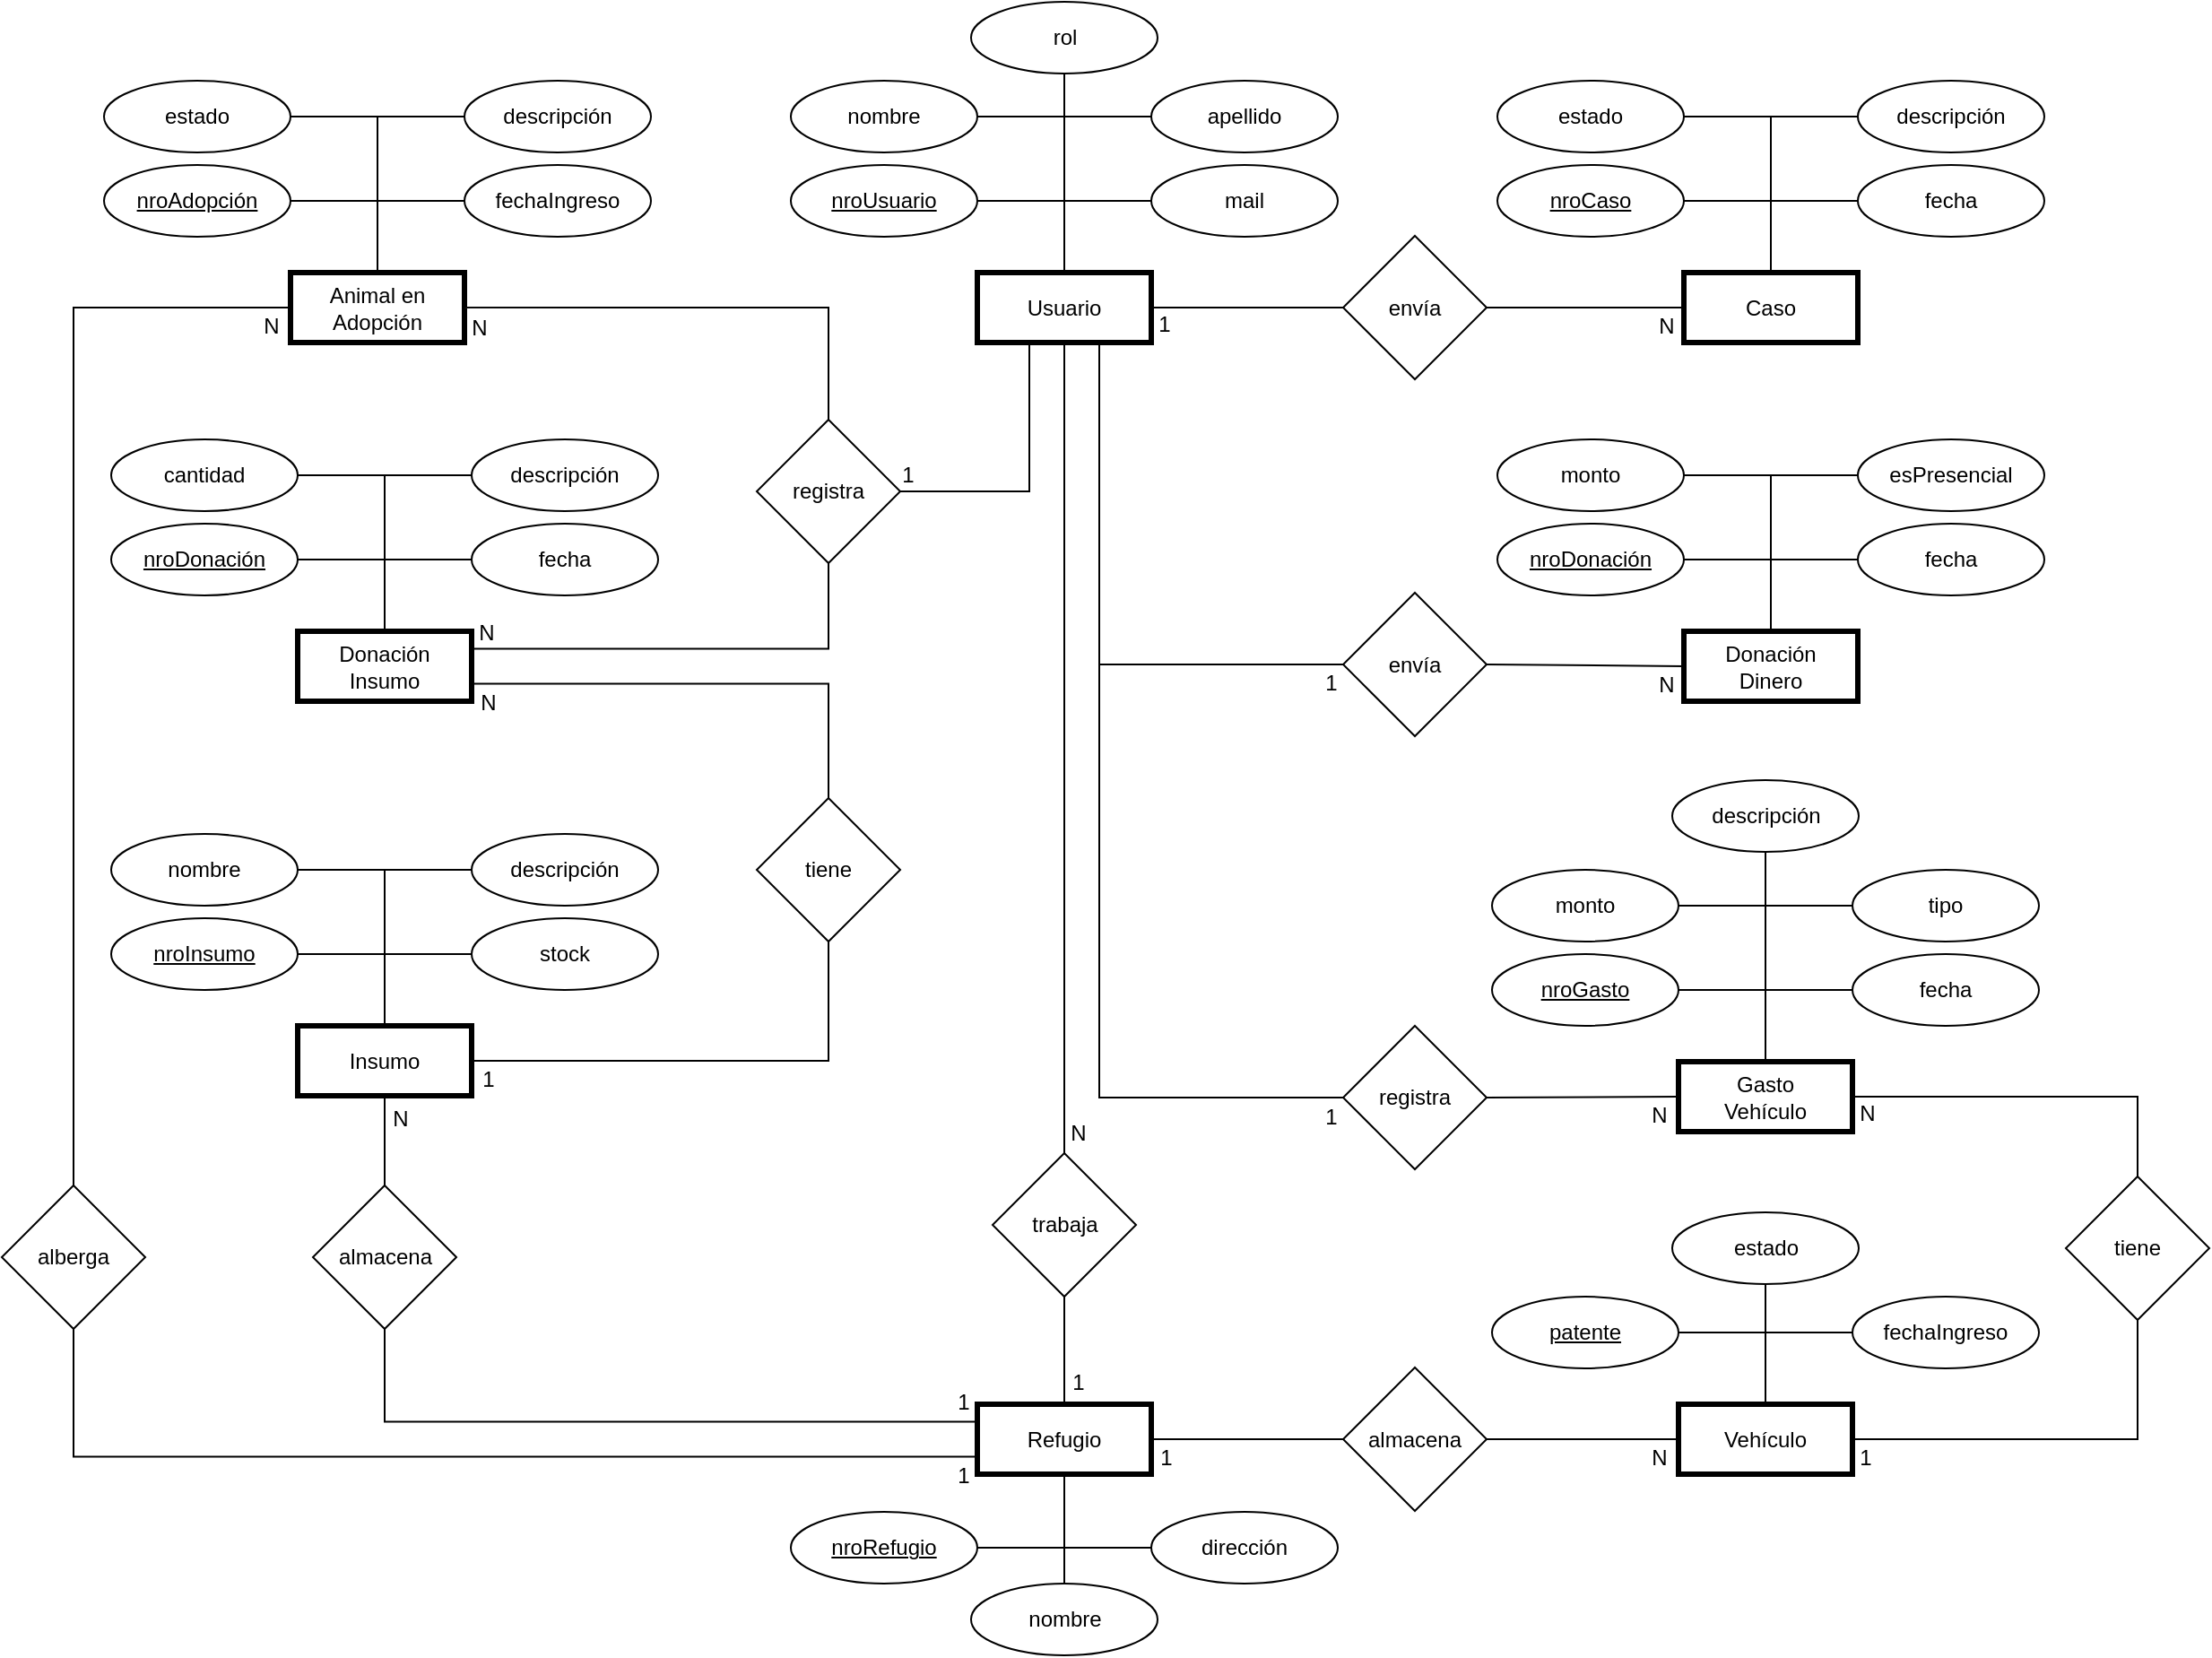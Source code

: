 <mxfile version="24.2.3" type="github">
  <diagram name="Page-1" id="GVhFGZ3rpqO2WIiVd2YP">
    <mxGraphModel dx="2977" dy="1562" grid="0" gridSize="10" guides="1" tooltips="1" connect="1" arrows="1" fold="1" page="0" pageScale="1" pageWidth="827" pageHeight="1169" math="0" shadow="0">
      <root>
        <mxCell id="0" />
        <mxCell id="1" parent="0" />
        <mxCell id="gxhyZ_KrEdZM4fqts1G2-6" style="edgeStyle=orthogonalEdgeStyle;rounded=0;orthogonalLoop=1;jettySize=auto;html=1;exitX=0.5;exitY=0;exitDx=0;exitDy=0;entryX=1;entryY=0.5;entryDx=0;entryDy=0;fontSize=12;startSize=8;endSize=8;endArrow=none;endFill=0;" parent="1" source="gxhyZ_KrEdZM4fqts1G2-1" target="gxhyZ_KrEdZM4fqts1G2-3" edge="1">
          <mxGeometry relative="1" as="geometry" />
        </mxCell>
        <mxCell id="gxhyZ_KrEdZM4fqts1G2-91" style="edgeStyle=none;curved=1;rounded=0;orthogonalLoop=1;jettySize=auto;html=1;exitX=1;exitY=0.5;exitDx=0;exitDy=0;fontSize=12;startSize=8;endSize=8;endArrow=none;endFill=0;" parent="1" source="gxhyZ_KrEdZM4fqts1G2-1" target="gxhyZ_KrEdZM4fqts1G2-90" edge="1">
          <mxGeometry relative="1" as="geometry" />
        </mxCell>
        <mxCell id="gxhyZ_KrEdZM4fqts1G2-111" value="1" style="edgeLabel;html=1;align=center;verticalAlign=middle;resizable=0;points=[];fontSize=12;" parent="gxhyZ_KrEdZM4fqts1G2-91" vertex="1" connectable="0">
          <mxGeometry x="-0.047" relative="1" as="geometry">
            <mxPoint x="-44" y="9" as="offset" />
          </mxGeometry>
        </mxCell>
        <mxCell id="gxhyZ_KrEdZM4fqts1G2-94" style="edgeStyle=none;curved=1;rounded=0;orthogonalLoop=1;jettySize=auto;html=1;exitX=0;exitY=0.5;exitDx=0;exitDy=0;entryX=1;entryY=0.5;entryDx=0;entryDy=0;fontSize=12;startSize=8;endSize=8;endArrow=none;endFill=0;strokeColor=#FFFFFF;" parent="1" source="gxhyZ_KrEdZM4fqts1G2-1" edge="1">
          <mxGeometry relative="1" as="geometry">
            <mxPoint x="-361" y="42" as="targetPoint" />
          </mxGeometry>
        </mxCell>
        <mxCell id="gxhyZ_KrEdZM4fqts1G2-109" value="1" style="edgeLabel;html=1;align=center;verticalAlign=middle;resizable=0;points=[];fontSize=12;" parent="gxhyZ_KrEdZM4fqts1G2-94" vertex="1" connectable="0">
          <mxGeometry x="0.044" y="-2" relative="1" as="geometry">
            <mxPoint x="20" y="95" as="offset" />
          </mxGeometry>
        </mxCell>
        <mxCell id="gxhyZ_KrEdZM4fqts1G2-117" value="1" style="edgeLabel;html=1;align=center;verticalAlign=middle;resizable=0;points=[];fontSize=12;" parent="gxhyZ_KrEdZM4fqts1G2-94" vertex="1" connectable="0">
          <mxGeometry x="0.044" y="-2" relative="1" as="geometry">
            <mxPoint x="256" y="211" as="offset" />
          </mxGeometry>
        </mxCell>
        <mxCell id="gxhyZ_KrEdZM4fqts1G2-122" value="N" style="edgeLabel;html=1;align=center;verticalAlign=middle;resizable=0;points=[];fontSize=12;" parent="gxhyZ_KrEdZM4fqts1G2-94" vertex="1" connectable="0">
          <mxGeometry x="0.044" y="-2" relative="1" as="geometry">
            <mxPoint x="-214" y="222" as="offset" />
          </mxGeometry>
        </mxCell>
        <mxCell id="gxhyZ_KrEdZM4fqts1G2-123" value="1" style="edgeLabel;html=1;align=center;verticalAlign=middle;resizable=0;points=[];fontSize=12;" parent="gxhyZ_KrEdZM4fqts1G2-94" vertex="1" connectable="0">
          <mxGeometry x="0.044" y="-2" relative="1" as="geometry">
            <mxPoint x="-214" y="432" as="offset" />
          </mxGeometry>
        </mxCell>
        <mxCell id="gxhyZ_KrEdZM4fqts1G2-133" value="1" style="edgeLabel;html=1;align=center;verticalAlign=middle;resizable=0;points=[];fontSize=12;" parent="gxhyZ_KrEdZM4fqts1G2-94" vertex="1" connectable="0">
          <mxGeometry x="0.044" y="-2" relative="1" as="geometry">
            <mxPoint x="554" y="643" as="offset" />
          </mxGeometry>
        </mxCell>
        <mxCell id="F6LjRjJi2KFlLczRS62S-1" value="1" style="edgeLabel;html=1;align=center;verticalAlign=middle;resizable=0;points=[];fontSize=12;" vertex="1" connectable="0" parent="gxhyZ_KrEdZM4fqts1G2-94">
          <mxGeometry x="0.044" y="-2" relative="1" as="geometry">
            <mxPoint x="115" y="601" as="offset" />
          </mxGeometry>
        </mxCell>
        <mxCell id="F6LjRjJi2KFlLczRS62S-17" value="1" style="edgeLabel;html=1;align=center;verticalAlign=middle;resizable=0;points=[];fontSize=12;" vertex="1" connectable="0" parent="gxhyZ_KrEdZM4fqts1G2-94">
          <mxGeometry x="0.044" y="-2" relative="1" as="geometry">
            <mxPoint x="256" y="453" as="offset" />
          </mxGeometry>
        </mxCell>
        <mxCell id="F6LjRjJi2KFlLczRS62S-29" value="1" style="edgeLabel;html=1;align=center;verticalAlign=middle;resizable=0;points=[];fontSize=12;" vertex="1" connectable="0" parent="gxhyZ_KrEdZM4fqts1G2-94">
          <mxGeometry x="0.044" y="-2" relative="1" as="geometry">
            <mxPoint x="51" y="612" as="offset" />
          </mxGeometry>
        </mxCell>
        <mxCell id="F6LjRjJi2KFlLczRS62S-39" value="1" style="edgeLabel;html=1;align=center;verticalAlign=middle;resizable=0;points=[];fontSize=12;" vertex="1" connectable="0" parent="gxhyZ_KrEdZM4fqts1G2-94">
          <mxGeometry x="0.044" y="-2" relative="1" as="geometry">
            <mxPoint x="51" y="653" as="offset" />
          </mxGeometry>
        </mxCell>
        <mxCell id="gxhyZ_KrEdZM4fqts1G2-99" style="edgeStyle=orthogonalEdgeStyle;rounded=0;orthogonalLoop=1;jettySize=auto;html=1;exitX=0.5;exitY=1;exitDx=0;exitDy=0;entryX=0;entryY=0.5;entryDx=0;entryDy=0;fontSize=12;startSize=8;endSize=8;endArrow=none;endFill=0;" parent="1" source="gxhyZ_KrEdZM4fqts1G2-1" target="gxhyZ_KrEdZM4fqts1G2-97" edge="1">
          <mxGeometry relative="1" as="geometry">
            <Array as="points">
              <mxPoint x="-180" y="61" />
              <mxPoint x="-180" y="240" />
            </Array>
          </mxGeometry>
        </mxCell>
        <mxCell id="gxhyZ_KrEdZM4fqts1G2-128" style="edgeStyle=orthogonalEdgeStyle;rounded=0;orthogonalLoop=1;jettySize=auto;html=1;exitX=0.5;exitY=1;exitDx=0;exitDy=0;entryX=0;entryY=0.5;entryDx=0;entryDy=0;fontSize=12;startSize=8;endSize=8;endArrow=none;endFill=0;" parent="1" source="gxhyZ_KrEdZM4fqts1G2-1" target="gxhyZ_KrEdZM4fqts1G2-126" edge="1">
          <mxGeometry relative="1" as="geometry">
            <Array as="points">
              <mxPoint x="-180" y="61" />
              <mxPoint x="-180" y="482" />
            </Array>
          </mxGeometry>
        </mxCell>
        <mxCell id="F6LjRjJi2KFlLczRS62S-16" style="edgeStyle=orthogonalEdgeStyle;rounded=0;orthogonalLoop=1;jettySize=auto;html=1;exitX=0.5;exitY=1;exitDx=0;exitDy=0;entryX=0.5;entryY=0;entryDx=0;entryDy=0;fontSize=12;startSize=8;endSize=8;endArrow=none;endFill=0;" edge="1" parent="1" source="gxhyZ_KrEdZM4fqts1G2-1" target="F6LjRjJi2KFlLczRS62S-15">
          <mxGeometry relative="1" as="geometry">
            <Array as="points">
              <mxPoint x="-199" y="498" />
              <mxPoint x="-199" y="498" />
            </Array>
          </mxGeometry>
        </mxCell>
        <mxCell id="gxhyZ_KrEdZM4fqts1G2-1" value="Usuario" style="rounded=0;whiteSpace=wrap;html=1;strokeWidth=3;" parent="1" vertex="1">
          <mxGeometry x="-248" y="22" width="97" height="39" as="geometry" />
        </mxCell>
        <mxCell id="gxhyZ_KrEdZM4fqts1G2-2" value="nombre" style="ellipse;whiteSpace=wrap;html=1;" parent="1" vertex="1">
          <mxGeometry x="-352" y="-85" width="104" height="40" as="geometry" />
        </mxCell>
        <mxCell id="gxhyZ_KrEdZM4fqts1G2-3" value="&lt;u&gt;nroUsuario&lt;/u&gt;" style="ellipse;whiteSpace=wrap;html=1;" parent="1" vertex="1">
          <mxGeometry x="-352" y="-38" width="104" height="40" as="geometry" />
        </mxCell>
        <mxCell id="gxhyZ_KrEdZM4fqts1G2-4" value="apellido" style="ellipse;whiteSpace=wrap;html=1;" parent="1" vertex="1">
          <mxGeometry x="-151" y="-85" width="104" height="40" as="geometry" />
        </mxCell>
        <mxCell id="gxhyZ_KrEdZM4fqts1G2-5" value="mail" style="ellipse;whiteSpace=wrap;html=1;" parent="1" vertex="1">
          <mxGeometry x="-151" y="-38" width="104" height="40" as="geometry" />
        </mxCell>
        <mxCell id="gxhyZ_KrEdZM4fqts1G2-8" style="edgeStyle=orthogonalEdgeStyle;rounded=0;orthogonalLoop=1;jettySize=auto;html=1;exitX=0.5;exitY=0;exitDx=0;exitDy=0;entryX=1;entryY=0.5;entryDx=0;entryDy=0;fontSize=12;startSize=8;endSize=8;endArrow=none;endFill=0;" parent="1" source="gxhyZ_KrEdZM4fqts1G2-1" target="gxhyZ_KrEdZM4fqts1G2-2" edge="1">
          <mxGeometry relative="1" as="geometry">
            <mxPoint x="-175" y="-117" as="sourcePoint" />
            <mxPoint x="-224" y="-157" as="targetPoint" />
          </mxGeometry>
        </mxCell>
        <mxCell id="gxhyZ_KrEdZM4fqts1G2-9" style="edgeStyle=orthogonalEdgeStyle;rounded=0;orthogonalLoop=1;jettySize=auto;html=1;exitX=0.5;exitY=0;exitDx=0;exitDy=0;entryX=0;entryY=0.5;entryDx=0;entryDy=0;fontSize=12;startSize=8;endSize=8;endArrow=none;endFill=0;" parent="1" source="gxhyZ_KrEdZM4fqts1G2-1" target="gxhyZ_KrEdZM4fqts1G2-4" edge="1">
          <mxGeometry relative="1" as="geometry">
            <mxPoint x="-145" y="-4" as="sourcePoint" />
            <mxPoint x="-194" y="-91" as="targetPoint" />
          </mxGeometry>
        </mxCell>
        <mxCell id="gxhyZ_KrEdZM4fqts1G2-11" style="edgeStyle=orthogonalEdgeStyle;rounded=0;orthogonalLoop=1;jettySize=auto;html=1;exitX=0;exitY=0.5;exitDx=0;exitDy=0;entryX=0.5;entryY=0;entryDx=0;entryDy=0;fontSize=12;startSize=8;endSize=8;endArrow=none;endFill=0;" parent="1" source="gxhyZ_KrEdZM4fqts1G2-5" target="gxhyZ_KrEdZM4fqts1G2-1" edge="1">
          <mxGeometry relative="1" as="geometry">
            <mxPoint x="-45" y="72" as="sourcePoint" />
            <mxPoint x="-94" y="32" as="targetPoint" />
          </mxGeometry>
        </mxCell>
        <mxCell id="gxhyZ_KrEdZM4fqts1G2-12" style="edgeStyle=orthogonalEdgeStyle;rounded=0;orthogonalLoop=1;jettySize=auto;html=1;exitX=0.5;exitY=0;exitDx=0;exitDy=0;entryX=1;entryY=0.5;entryDx=0;entryDy=0;fontSize=12;startSize=8;endSize=8;endArrow=none;endFill=0;" parent="1" source="gxhyZ_KrEdZM4fqts1G2-13" target="gxhyZ_KrEdZM4fqts1G2-15" edge="1">
          <mxGeometry relative="1" as="geometry" />
        </mxCell>
        <mxCell id="gxhyZ_KrEdZM4fqts1G2-13" value="Caso" style="rounded=0;whiteSpace=wrap;html=1;strokeWidth=3;" parent="1" vertex="1">
          <mxGeometry x="146" y="22" width="97" height="39" as="geometry" />
        </mxCell>
        <mxCell id="gxhyZ_KrEdZM4fqts1G2-14" value="estado" style="ellipse;whiteSpace=wrap;html=1;" parent="1" vertex="1">
          <mxGeometry x="42" y="-85" width="104" height="40" as="geometry" />
        </mxCell>
        <mxCell id="gxhyZ_KrEdZM4fqts1G2-15" value="&lt;u&gt;nroCaso&lt;/u&gt;" style="ellipse;whiteSpace=wrap;html=1;" parent="1" vertex="1">
          <mxGeometry x="42" y="-38" width="104" height="40" as="geometry" />
        </mxCell>
        <mxCell id="gxhyZ_KrEdZM4fqts1G2-17" value="fecha" style="ellipse;whiteSpace=wrap;html=1;" parent="1" vertex="1">
          <mxGeometry x="243" y="-38" width="104" height="40" as="geometry" />
        </mxCell>
        <mxCell id="gxhyZ_KrEdZM4fqts1G2-18" style="edgeStyle=orthogonalEdgeStyle;rounded=0;orthogonalLoop=1;jettySize=auto;html=1;exitX=0.5;exitY=0;exitDx=0;exitDy=0;entryX=1;entryY=0.5;entryDx=0;entryDy=0;fontSize=12;startSize=8;endSize=8;endArrow=none;endFill=0;" parent="1" source="gxhyZ_KrEdZM4fqts1G2-13" target="gxhyZ_KrEdZM4fqts1G2-14" edge="1">
          <mxGeometry relative="1" as="geometry">
            <mxPoint x="219" y="-117" as="sourcePoint" />
            <mxPoint x="170" y="-157" as="targetPoint" />
          </mxGeometry>
        </mxCell>
        <mxCell id="gxhyZ_KrEdZM4fqts1G2-20" style="edgeStyle=orthogonalEdgeStyle;rounded=0;orthogonalLoop=1;jettySize=auto;html=1;exitX=0;exitY=0.5;exitDx=0;exitDy=0;entryX=0.5;entryY=0;entryDx=0;entryDy=0;fontSize=12;startSize=8;endSize=8;endArrow=none;endFill=0;" parent="1" source="gxhyZ_KrEdZM4fqts1G2-17" target="gxhyZ_KrEdZM4fqts1G2-13" edge="1">
          <mxGeometry relative="1" as="geometry">
            <mxPoint x="349" y="72" as="sourcePoint" />
            <mxPoint x="300" y="32" as="targetPoint" />
          </mxGeometry>
        </mxCell>
        <mxCell id="gxhyZ_KrEdZM4fqts1G2-21" style="edgeStyle=orthogonalEdgeStyle;rounded=0;orthogonalLoop=1;jettySize=auto;html=1;exitX=0.5;exitY=0;exitDx=0;exitDy=0;entryX=1;entryY=0.5;entryDx=0;entryDy=0;fontSize=12;startSize=8;endSize=8;endArrow=none;endFill=0;" parent="1" source="gxhyZ_KrEdZM4fqts1G2-22" target="gxhyZ_KrEdZM4fqts1G2-24" edge="1">
          <mxGeometry relative="1" as="geometry" />
        </mxCell>
        <mxCell id="F6LjRjJi2KFlLczRS62S-21" style="edgeStyle=orthogonalEdgeStyle;rounded=0;orthogonalLoop=1;jettySize=auto;html=1;exitX=0.5;exitY=0;exitDx=0;exitDy=0;entryX=0;entryY=0.5;entryDx=0;entryDy=0;fontSize=12;startSize=8;endSize=8;endArrow=none;endFill=0;" edge="1" parent="1" source="gxhyZ_KrEdZM4fqts1G2-22" target="F6LjRjJi2KFlLczRS62S-20">
          <mxGeometry relative="1" as="geometry" />
        </mxCell>
        <mxCell id="F6LjRjJi2KFlLczRS62S-32" style="edgeStyle=orthogonalEdgeStyle;rounded=0;orthogonalLoop=1;jettySize=auto;html=1;exitX=1;exitY=0.5;exitDx=0;exitDy=0;entryX=0.5;entryY=0;entryDx=0;entryDy=0;fontSize=12;startSize=8;endSize=8;endArrow=none;endFill=0;" edge="1" parent="1" source="gxhyZ_KrEdZM4fqts1G2-22" target="gxhyZ_KrEdZM4fqts1G2-96">
          <mxGeometry relative="1" as="geometry" />
        </mxCell>
        <mxCell id="gxhyZ_KrEdZM4fqts1G2-22" value="&lt;div&gt;Animal en Adopción&lt;/div&gt;" style="rounded=0;whiteSpace=wrap;html=1;strokeWidth=3;" parent="1" vertex="1">
          <mxGeometry x="-631" y="22" width="97" height="39" as="geometry" />
        </mxCell>
        <mxCell id="gxhyZ_KrEdZM4fqts1G2-24" value="&lt;u&gt;nroAdopción&lt;/u&gt;" style="ellipse;whiteSpace=wrap;html=1;" parent="1" vertex="1">
          <mxGeometry x="-735" y="-38" width="104" height="40" as="geometry" />
        </mxCell>
        <mxCell id="gxhyZ_KrEdZM4fqts1G2-26" value="fechaIngreso" style="ellipse;whiteSpace=wrap;html=1;" parent="1" vertex="1">
          <mxGeometry x="-534" y="-38" width="104" height="40" as="geometry" />
        </mxCell>
        <mxCell id="gxhyZ_KrEdZM4fqts1G2-29" style="edgeStyle=orthogonalEdgeStyle;rounded=0;orthogonalLoop=1;jettySize=auto;html=1;exitX=0;exitY=0.5;exitDx=0;exitDy=0;entryX=0.5;entryY=0;entryDx=0;entryDy=0;fontSize=12;startSize=8;endSize=8;endArrow=none;endFill=0;" parent="1" source="gxhyZ_KrEdZM4fqts1G2-26" target="gxhyZ_KrEdZM4fqts1G2-22" edge="1">
          <mxGeometry relative="1" as="geometry">
            <mxPoint x="-428" y="72" as="sourcePoint" />
            <mxPoint x="-477" y="32" as="targetPoint" />
          </mxGeometry>
        </mxCell>
        <mxCell id="gxhyZ_KrEdZM4fqts1G2-30" style="edgeStyle=orthogonalEdgeStyle;rounded=0;orthogonalLoop=1;jettySize=auto;html=1;exitX=0.5;exitY=0;exitDx=0;exitDy=0;entryX=1;entryY=0.5;entryDx=0;entryDy=0;fontSize=12;startSize=8;endSize=8;endArrow=none;endFill=0;" parent="1" source="gxhyZ_KrEdZM4fqts1G2-31" target="gxhyZ_KrEdZM4fqts1G2-33" edge="1">
          <mxGeometry relative="1" as="geometry" />
        </mxCell>
        <mxCell id="gxhyZ_KrEdZM4fqts1G2-31" value="&lt;div&gt;Donación&lt;/div&gt;&lt;div&gt;Dinero&lt;br&gt;&lt;/div&gt;" style="rounded=0;whiteSpace=wrap;html=1;strokeWidth=3;" parent="1" vertex="1">
          <mxGeometry x="146" y="222" width="97" height="39" as="geometry" />
        </mxCell>
        <mxCell id="gxhyZ_KrEdZM4fqts1G2-32" value="monto" style="ellipse;whiteSpace=wrap;html=1;" parent="1" vertex="1">
          <mxGeometry x="42" y="115" width="104" height="40" as="geometry" />
        </mxCell>
        <mxCell id="gxhyZ_KrEdZM4fqts1G2-33" value="&lt;u&gt;nroDonación&lt;/u&gt;" style="ellipse;whiteSpace=wrap;html=1;" parent="1" vertex="1">
          <mxGeometry x="42" y="162" width="104" height="40" as="geometry" />
        </mxCell>
        <mxCell id="gxhyZ_KrEdZM4fqts1G2-34" value="esPresencial" style="ellipse;whiteSpace=wrap;html=1;" parent="1" vertex="1">
          <mxGeometry x="243" y="115" width="104" height="40" as="geometry" />
        </mxCell>
        <mxCell id="gxhyZ_KrEdZM4fqts1G2-35" value="fecha" style="ellipse;whiteSpace=wrap;html=1;" parent="1" vertex="1">
          <mxGeometry x="243" y="162" width="104" height="40" as="geometry" />
        </mxCell>
        <mxCell id="gxhyZ_KrEdZM4fqts1G2-36" style="edgeStyle=orthogonalEdgeStyle;rounded=0;orthogonalLoop=1;jettySize=auto;html=1;exitX=0.5;exitY=0;exitDx=0;exitDy=0;entryX=1;entryY=0.5;entryDx=0;entryDy=0;fontSize=12;startSize=8;endSize=8;endArrow=none;endFill=0;" parent="1" source="gxhyZ_KrEdZM4fqts1G2-31" target="gxhyZ_KrEdZM4fqts1G2-32" edge="1">
          <mxGeometry relative="1" as="geometry">
            <mxPoint x="219" y="83" as="sourcePoint" />
            <mxPoint x="170" y="43" as="targetPoint" />
          </mxGeometry>
        </mxCell>
        <mxCell id="gxhyZ_KrEdZM4fqts1G2-37" style="edgeStyle=orthogonalEdgeStyle;rounded=0;orthogonalLoop=1;jettySize=auto;html=1;exitX=0.5;exitY=0;exitDx=0;exitDy=0;entryX=0;entryY=0.5;entryDx=0;entryDy=0;fontSize=12;startSize=8;endSize=8;endArrow=none;endFill=0;" parent="1" source="gxhyZ_KrEdZM4fqts1G2-31" target="gxhyZ_KrEdZM4fqts1G2-34" edge="1">
          <mxGeometry relative="1" as="geometry">
            <mxPoint x="249" y="196" as="sourcePoint" />
            <mxPoint x="200" y="109" as="targetPoint" />
          </mxGeometry>
        </mxCell>
        <mxCell id="gxhyZ_KrEdZM4fqts1G2-38" style="edgeStyle=orthogonalEdgeStyle;rounded=0;orthogonalLoop=1;jettySize=auto;html=1;exitX=0;exitY=0.5;exitDx=0;exitDy=0;entryX=0.5;entryY=0;entryDx=0;entryDy=0;fontSize=12;startSize=8;endSize=8;endArrow=none;endFill=0;" parent="1" source="gxhyZ_KrEdZM4fqts1G2-35" target="gxhyZ_KrEdZM4fqts1G2-31" edge="1">
          <mxGeometry relative="1" as="geometry">
            <mxPoint x="349" y="272" as="sourcePoint" />
            <mxPoint x="300" y="232" as="targetPoint" />
          </mxGeometry>
        </mxCell>
        <mxCell id="gxhyZ_KrEdZM4fqts1G2-39" style="edgeStyle=orthogonalEdgeStyle;rounded=0;orthogonalLoop=1;jettySize=auto;html=1;exitX=0.5;exitY=0;exitDx=0;exitDy=0;entryX=1;entryY=0.5;entryDx=0;entryDy=0;fontSize=12;startSize=8;endSize=8;endArrow=none;endFill=0;" parent="1" source="gxhyZ_KrEdZM4fqts1G2-40" target="gxhyZ_KrEdZM4fqts1G2-42" edge="1">
          <mxGeometry relative="1" as="geometry" />
        </mxCell>
        <mxCell id="F6LjRjJi2KFlLczRS62S-27" style="edgeStyle=none;curved=1;rounded=0;orthogonalLoop=1;jettySize=auto;html=1;exitX=0.5;exitY=1;exitDx=0;exitDy=0;entryX=0.5;entryY=0;entryDx=0;entryDy=0;fontSize=12;startSize=8;endSize=8;endArrow=none;endFill=0;" edge="1" parent="1" source="gxhyZ_KrEdZM4fqts1G2-40" target="F6LjRjJi2KFlLczRS62S-26">
          <mxGeometry relative="1" as="geometry" />
        </mxCell>
        <mxCell id="gxhyZ_KrEdZM4fqts1G2-40" value="Insumo" style="rounded=0;whiteSpace=wrap;html=1;strokeWidth=3;" parent="1" vertex="1">
          <mxGeometry x="-627" y="442" width="97" height="39" as="geometry" />
        </mxCell>
        <mxCell id="gxhyZ_KrEdZM4fqts1G2-41" value="nombre" style="ellipse;whiteSpace=wrap;html=1;" parent="1" vertex="1">
          <mxGeometry x="-731" y="335" width="104" height="40" as="geometry" />
        </mxCell>
        <mxCell id="gxhyZ_KrEdZM4fqts1G2-42" value="&lt;u&gt;nroInsumo&lt;/u&gt;" style="ellipse;whiteSpace=wrap;html=1;" parent="1" vertex="1">
          <mxGeometry x="-731" y="382" width="104" height="40" as="geometry" />
        </mxCell>
        <mxCell id="gxhyZ_KrEdZM4fqts1G2-43" value="descripción" style="ellipse;whiteSpace=wrap;html=1;" parent="1" vertex="1">
          <mxGeometry x="-530" y="335" width="104" height="40" as="geometry" />
        </mxCell>
        <mxCell id="gxhyZ_KrEdZM4fqts1G2-44" value="stock" style="ellipse;whiteSpace=wrap;html=1;" parent="1" vertex="1">
          <mxGeometry x="-530" y="382" width="104" height="40" as="geometry" />
        </mxCell>
        <mxCell id="gxhyZ_KrEdZM4fqts1G2-45" style="edgeStyle=orthogonalEdgeStyle;rounded=0;orthogonalLoop=1;jettySize=auto;html=1;exitX=0.5;exitY=0;exitDx=0;exitDy=0;entryX=1;entryY=0.5;entryDx=0;entryDy=0;fontSize=12;startSize=8;endSize=8;endArrow=none;endFill=0;" parent="1" source="gxhyZ_KrEdZM4fqts1G2-40" target="gxhyZ_KrEdZM4fqts1G2-41" edge="1">
          <mxGeometry relative="1" as="geometry">
            <mxPoint x="-554" y="303" as="sourcePoint" />
            <mxPoint x="-603" y="263" as="targetPoint" />
          </mxGeometry>
        </mxCell>
        <mxCell id="gxhyZ_KrEdZM4fqts1G2-46" style="edgeStyle=orthogonalEdgeStyle;rounded=0;orthogonalLoop=1;jettySize=auto;html=1;exitX=0.5;exitY=0;exitDx=0;exitDy=0;entryX=0;entryY=0.5;entryDx=0;entryDy=0;fontSize=12;startSize=8;endSize=8;endArrow=none;endFill=0;" parent="1" source="gxhyZ_KrEdZM4fqts1G2-40" target="gxhyZ_KrEdZM4fqts1G2-43" edge="1">
          <mxGeometry relative="1" as="geometry">
            <mxPoint x="-524" y="416" as="sourcePoint" />
            <mxPoint x="-573" y="329" as="targetPoint" />
          </mxGeometry>
        </mxCell>
        <mxCell id="gxhyZ_KrEdZM4fqts1G2-47" style="edgeStyle=orthogonalEdgeStyle;rounded=0;orthogonalLoop=1;jettySize=auto;html=1;exitX=0;exitY=0.5;exitDx=0;exitDy=0;entryX=0.5;entryY=0;entryDx=0;entryDy=0;fontSize=12;startSize=8;endSize=8;endArrow=none;endFill=0;" parent="1" source="gxhyZ_KrEdZM4fqts1G2-44" target="gxhyZ_KrEdZM4fqts1G2-40" edge="1">
          <mxGeometry relative="1" as="geometry">
            <mxPoint x="-424" y="492" as="sourcePoint" />
            <mxPoint x="-473" y="452" as="targetPoint" />
          </mxGeometry>
        </mxCell>
        <mxCell id="gxhyZ_KrEdZM4fqts1G2-48" style="edgeStyle=orthogonalEdgeStyle;rounded=0;orthogonalLoop=1;jettySize=auto;html=1;exitX=0.5;exitY=0;exitDx=0;exitDy=0;entryX=1;entryY=0.5;entryDx=0;entryDy=0;fontSize=12;startSize=8;endSize=8;endArrow=none;endFill=0;" parent="1" source="gxhyZ_KrEdZM4fqts1G2-49" target="gxhyZ_KrEdZM4fqts1G2-51" edge="1">
          <mxGeometry relative="1" as="geometry" />
        </mxCell>
        <mxCell id="gxhyZ_KrEdZM4fqts1G2-49" value="&lt;div&gt;Donación&lt;/div&gt;&lt;div&gt;Insumo&lt;br&gt;&lt;/div&gt;" style="rounded=0;whiteSpace=wrap;html=1;strokeWidth=3;" parent="1" vertex="1">
          <mxGeometry x="-627" y="222" width="97" height="39" as="geometry" />
        </mxCell>
        <mxCell id="gxhyZ_KrEdZM4fqts1G2-50" value="cantidad" style="ellipse;whiteSpace=wrap;html=1;" parent="1" vertex="1">
          <mxGeometry x="-731" y="115" width="104" height="40" as="geometry" />
        </mxCell>
        <mxCell id="gxhyZ_KrEdZM4fqts1G2-51" value="&lt;u&gt;nroDonación&lt;/u&gt;" style="ellipse;whiteSpace=wrap;html=1;" parent="1" vertex="1">
          <mxGeometry x="-731" y="162" width="104" height="40" as="geometry" />
        </mxCell>
        <mxCell id="gxhyZ_KrEdZM4fqts1G2-52" value="descripción" style="ellipse;whiteSpace=wrap;html=1;" parent="1" vertex="1">
          <mxGeometry x="-530" y="115" width="104" height="40" as="geometry" />
        </mxCell>
        <mxCell id="gxhyZ_KrEdZM4fqts1G2-53" value="fecha" style="ellipse;whiteSpace=wrap;html=1;" parent="1" vertex="1">
          <mxGeometry x="-530" y="162" width="104" height="40" as="geometry" />
        </mxCell>
        <mxCell id="gxhyZ_KrEdZM4fqts1G2-54" style="edgeStyle=orthogonalEdgeStyle;rounded=0;orthogonalLoop=1;jettySize=auto;html=1;exitX=0.5;exitY=0;exitDx=0;exitDy=0;entryX=1;entryY=0.5;entryDx=0;entryDy=0;fontSize=12;startSize=8;endSize=8;endArrow=none;endFill=0;" parent="1" source="gxhyZ_KrEdZM4fqts1G2-49" target="gxhyZ_KrEdZM4fqts1G2-50" edge="1">
          <mxGeometry relative="1" as="geometry">
            <mxPoint x="-554" y="83" as="sourcePoint" />
            <mxPoint x="-603" y="43" as="targetPoint" />
          </mxGeometry>
        </mxCell>
        <mxCell id="gxhyZ_KrEdZM4fqts1G2-55" style="edgeStyle=orthogonalEdgeStyle;rounded=0;orthogonalLoop=1;jettySize=auto;html=1;exitX=0.5;exitY=0;exitDx=0;exitDy=0;entryX=0;entryY=0.5;entryDx=0;entryDy=0;fontSize=12;startSize=8;endSize=8;endArrow=none;endFill=0;" parent="1" source="gxhyZ_KrEdZM4fqts1G2-49" target="gxhyZ_KrEdZM4fqts1G2-52" edge="1">
          <mxGeometry relative="1" as="geometry">
            <mxPoint x="-524" y="196" as="sourcePoint" />
            <mxPoint x="-573" y="109" as="targetPoint" />
          </mxGeometry>
        </mxCell>
        <mxCell id="gxhyZ_KrEdZM4fqts1G2-56" style="edgeStyle=orthogonalEdgeStyle;rounded=0;orthogonalLoop=1;jettySize=auto;html=1;exitX=0;exitY=0.5;exitDx=0;exitDy=0;entryX=0.5;entryY=0;entryDx=0;entryDy=0;fontSize=12;startSize=8;endSize=8;endArrow=none;endFill=0;" parent="1" source="gxhyZ_KrEdZM4fqts1G2-53" target="gxhyZ_KrEdZM4fqts1G2-49" edge="1">
          <mxGeometry relative="1" as="geometry">
            <mxPoint x="-424" y="272" as="sourcePoint" />
            <mxPoint x="-473" y="232" as="targetPoint" />
          </mxGeometry>
        </mxCell>
        <mxCell id="gxhyZ_KrEdZM4fqts1G2-57" style="edgeStyle=orthogonalEdgeStyle;rounded=0;orthogonalLoop=1;jettySize=auto;html=1;exitX=0.5;exitY=0;exitDx=0;exitDy=0;entryX=1;entryY=0.5;entryDx=0;entryDy=0;fontSize=12;startSize=8;endSize=8;endArrow=none;endFill=0;" parent="1" source="gxhyZ_KrEdZM4fqts1G2-58" target="gxhyZ_KrEdZM4fqts1G2-60" edge="1">
          <mxGeometry relative="1" as="geometry" />
        </mxCell>
        <mxCell id="gxhyZ_KrEdZM4fqts1G2-58" value="Vehículo" style="rounded=0;whiteSpace=wrap;html=1;strokeWidth=3;" parent="1" vertex="1">
          <mxGeometry x="143" y="653" width="97" height="39" as="geometry" />
        </mxCell>
        <mxCell id="gxhyZ_KrEdZM4fqts1G2-59" value="estado" style="ellipse;whiteSpace=wrap;html=1;" parent="1" vertex="1">
          <mxGeometry x="139.5" y="546" width="104" height="40" as="geometry" />
        </mxCell>
        <mxCell id="gxhyZ_KrEdZM4fqts1G2-60" value="&lt;u&gt;patente&lt;/u&gt;" style="ellipse;whiteSpace=wrap;html=1;" parent="1" vertex="1">
          <mxGeometry x="39" y="593" width="104" height="40" as="geometry" />
        </mxCell>
        <mxCell id="gxhyZ_KrEdZM4fqts1G2-61" value="fechaIngreso" style="ellipse;whiteSpace=wrap;html=1;" parent="1" vertex="1">
          <mxGeometry x="240" y="593" width="104" height="40" as="geometry" />
        </mxCell>
        <mxCell id="gxhyZ_KrEdZM4fqts1G2-62" style="edgeStyle=orthogonalEdgeStyle;rounded=0;orthogonalLoop=1;jettySize=auto;html=1;exitX=0.5;exitY=0;exitDx=0;exitDy=0;entryX=0.5;entryY=1;entryDx=0;entryDy=0;fontSize=12;startSize=8;endSize=8;endArrow=none;endFill=0;" parent="1" source="gxhyZ_KrEdZM4fqts1G2-58" target="gxhyZ_KrEdZM4fqts1G2-59" edge="1">
          <mxGeometry relative="1" as="geometry">
            <mxPoint x="216" y="514" as="sourcePoint" />
            <mxPoint x="167" y="474" as="targetPoint" />
          </mxGeometry>
        </mxCell>
        <mxCell id="gxhyZ_KrEdZM4fqts1G2-63" style="edgeStyle=orthogonalEdgeStyle;rounded=0;orthogonalLoop=1;jettySize=auto;html=1;exitX=0;exitY=0.5;exitDx=0;exitDy=0;entryX=0.5;entryY=0;entryDx=0;entryDy=0;fontSize=12;startSize=8;endSize=8;endArrow=none;endFill=0;" parent="1" source="gxhyZ_KrEdZM4fqts1G2-61" target="gxhyZ_KrEdZM4fqts1G2-58" edge="1">
          <mxGeometry relative="1" as="geometry">
            <mxPoint x="346" y="703" as="sourcePoint" />
            <mxPoint x="297" y="663" as="targetPoint" />
          </mxGeometry>
        </mxCell>
        <mxCell id="gxhyZ_KrEdZM4fqts1G2-80" style="edgeStyle=orthogonalEdgeStyle;rounded=0;orthogonalLoop=1;jettySize=auto;html=1;exitX=0.5;exitY=0;exitDx=0;exitDy=0;entryX=1;entryY=0.5;entryDx=0;entryDy=0;fontSize=12;startSize=8;endSize=8;endArrow=none;endFill=0;" parent="1" source="gxhyZ_KrEdZM4fqts1G2-81" target="gxhyZ_KrEdZM4fqts1G2-83" edge="1">
          <mxGeometry relative="1" as="geometry" />
        </mxCell>
        <mxCell id="gxhyZ_KrEdZM4fqts1G2-81" value="Gasto&lt;br&gt;Vehículo" style="rounded=0;whiteSpace=wrap;html=1;strokeWidth=3;" parent="1" vertex="1">
          <mxGeometry x="143" y="462" width="97" height="39" as="geometry" />
        </mxCell>
        <mxCell id="gxhyZ_KrEdZM4fqts1G2-82" value="monto" style="ellipse;whiteSpace=wrap;html=1;" parent="1" vertex="1">
          <mxGeometry x="39" y="355" width="104" height="40" as="geometry" />
        </mxCell>
        <mxCell id="gxhyZ_KrEdZM4fqts1G2-83" value="&lt;u&gt;nroGasto&lt;/u&gt;" style="ellipse;whiteSpace=wrap;html=1;" parent="1" vertex="1">
          <mxGeometry x="39" y="402" width="104" height="40" as="geometry" />
        </mxCell>
        <mxCell id="gxhyZ_KrEdZM4fqts1G2-84" value="tipo" style="ellipse;whiteSpace=wrap;html=1;" parent="1" vertex="1">
          <mxGeometry x="240" y="355" width="104" height="40" as="geometry" />
        </mxCell>
        <mxCell id="gxhyZ_KrEdZM4fqts1G2-85" value="fecha" style="ellipse;whiteSpace=wrap;html=1;" parent="1" vertex="1">
          <mxGeometry x="240" y="402" width="104" height="40" as="geometry" />
        </mxCell>
        <mxCell id="gxhyZ_KrEdZM4fqts1G2-86" style="edgeStyle=orthogonalEdgeStyle;rounded=0;orthogonalLoop=1;jettySize=auto;html=1;exitX=0.5;exitY=0;exitDx=0;exitDy=0;entryX=1;entryY=0.5;entryDx=0;entryDy=0;fontSize=12;startSize=8;endSize=8;endArrow=none;endFill=0;" parent="1" source="gxhyZ_KrEdZM4fqts1G2-81" target="gxhyZ_KrEdZM4fqts1G2-82" edge="1">
          <mxGeometry relative="1" as="geometry">
            <mxPoint x="216" y="323" as="sourcePoint" />
            <mxPoint x="167" y="283" as="targetPoint" />
          </mxGeometry>
        </mxCell>
        <mxCell id="gxhyZ_KrEdZM4fqts1G2-87" style="edgeStyle=orthogonalEdgeStyle;rounded=0;orthogonalLoop=1;jettySize=auto;html=1;exitX=0.5;exitY=0;exitDx=0;exitDy=0;entryX=0;entryY=0.5;entryDx=0;entryDy=0;fontSize=12;startSize=8;endSize=8;endArrow=none;endFill=0;" parent="1" source="gxhyZ_KrEdZM4fqts1G2-81" target="gxhyZ_KrEdZM4fqts1G2-84" edge="1">
          <mxGeometry relative="1" as="geometry">
            <mxPoint x="246" y="436" as="sourcePoint" />
            <mxPoint x="197" y="349" as="targetPoint" />
          </mxGeometry>
        </mxCell>
        <mxCell id="gxhyZ_KrEdZM4fqts1G2-88" style="edgeStyle=orthogonalEdgeStyle;rounded=0;orthogonalLoop=1;jettySize=auto;html=1;exitX=0;exitY=0.5;exitDx=0;exitDy=0;entryX=0.5;entryY=0;entryDx=0;entryDy=0;fontSize=12;startSize=8;endSize=8;endArrow=none;endFill=0;" parent="1" source="gxhyZ_KrEdZM4fqts1G2-85" target="gxhyZ_KrEdZM4fqts1G2-81" edge="1">
          <mxGeometry relative="1" as="geometry">
            <mxPoint x="346" y="512" as="sourcePoint" />
            <mxPoint x="297" y="472" as="targetPoint" />
          </mxGeometry>
        </mxCell>
        <mxCell id="gxhyZ_KrEdZM4fqts1G2-92" style="edgeStyle=none;curved=1;rounded=0;orthogonalLoop=1;jettySize=auto;html=1;exitX=1;exitY=0.5;exitDx=0;exitDy=0;entryX=0;entryY=0.5;entryDx=0;entryDy=0;fontSize=12;startSize=8;endSize=8;endArrow=none;endFill=0;" parent="1" source="gxhyZ_KrEdZM4fqts1G2-90" target="gxhyZ_KrEdZM4fqts1G2-13" edge="1">
          <mxGeometry relative="1" as="geometry">
            <mxPoint x="26" y="41.5" as="sourcePoint" />
          </mxGeometry>
        </mxCell>
        <mxCell id="gxhyZ_KrEdZM4fqts1G2-112" value="N" style="edgeLabel;html=1;align=center;verticalAlign=middle;resizable=0;points=[];fontSize=12;" parent="gxhyZ_KrEdZM4fqts1G2-92" vertex="1" connectable="0">
          <mxGeometry x="-0.036" y="1" relative="1" as="geometry">
            <mxPoint x="47" y="11" as="offset" />
          </mxGeometry>
        </mxCell>
        <mxCell id="gxhyZ_KrEdZM4fqts1G2-90" value="envía" style="rhombus;whiteSpace=wrap;html=1;" parent="1" vertex="1">
          <mxGeometry x="-44" y="1.5" width="80" height="80" as="geometry" />
        </mxCell>
        <mxCell id="gxhyZ_KrEdZM4fqts1G2-95" style="edgeStyle=none;curved=1;rounded=0;orthogonalLoop=1;jettySize=auto;html=1;exitX=0;exitY=0.5;exitDx=0;exitDy=0;entryX=1;entryY=0.5;entryDx=0;entryDy=0;fontSize=12;startSize=8;endSize=8;endArrow=none;endFill=0;strokeColor=#FFFFFF;strokeWidth=0;" parent="1" target="gxhyZ_KrEdZM4fqts1G2-22" edge="1">
          <mxGeometry relative="1" as="geometry">
            <mxPoint x="-441" y="42" as="sourcePoint" />
          </mxGeometry>
        </mxCell>
        <mxCell id="gxhyZ_KrEdZM4fqts1G2-110" value="N" style="edgeLabel;html=1;align=center;verticalAlign=middle;resizable=0;points=[];fontSize=12;" parent="gxhyZ_KrEdZM4fqts1G2-95" vertex="1" connectable="0">
          <mxGeometry x="-0.032" y="-2" relative="1" as="geometry">
            <mxPoint x="-40" y="13" as="offset" />
          </mxGeometry>
        </mxCell>
        <mxCell id="gxhyZ_KrEdZM4fqts1G2-113" value="N" style="edgeLabel;html=1;align=center;verticalAlign=middle;resizable=0;points=[];fontSize=12;" parent="gxhyZ_KrEdZM4fqts1G2-95" vertex="1" connectable="0">
          <mxGeometry x="-0.032" y="-2" relative="1" as="geometry">
            <mxPoint x="-36" y="183" as="offset" />
          </mxGeometry>
        </mxCell>
        <mxCell id="gxhyZ_KrEdZM4fqts1G2-118" value="N" style="edgeLabel;html=1;align=center;verticalAlign=middle;resizable=0;points=[];fontSize=12;" parent="gxhyZ_KrEdZM4fqts1G2-95" vertex="1" connectable="0">
          <mxGeometry x="-0.032" y="-2" relative="1" as="geometry">
            <mxPoint x="622" y="212" as="offset" />
          </mxGeometry>
        </mxCell>
        <mxCell id="gxhyZ_KrEdZM4fqts1G2-132" value="N" style="edgeLabel;html=1;align=center;verticalAlign=middle;resizable=0;points=[];fontSize=12;" parent="gxhyZ_KrEdZM4fqts1G2-95" vertex="1" connectable="0">
          <mxGeometry x="-0.032" y="-2" relative="1" as="geometry">
            <mxPoint x="734" y="451" as="offset" />
          </mxGeometry>
        </mxCell>
        <mxCell id="gxhyZ_KrEdZM4fqts1G2-137" value="N" style="edgeLabel;html=1;align=center;verticalAlign=middle;resizable=0;points=[];fontSize=12;" parent="gxhyZ_KrEdZM4fqts1G2-95" vertex="1" connectable="0">
          <mxGeometry x="-0.032" y="-2" relative="1" as="geometry">
            <mxPoint x="618" y="452" as="offset" />
          </mxGeometry>
        </mxCell>
        <mxCell id="gxhyZ_KrEdZM4fqts1G2-138" value="N" style="edgeLabel;html=1;align=center;verticalAlign=middle;resizable=0;points=[];fontSize=12;" parent="gxhyZ_KrEdZM4fqts1G2-95" vertex="1" connectable="0">
          <mxGeometry x="-0.032" y="-2" relative="1" as="geometry">
            <mxPoint x="618" y="643" as="offset" />
          </mxGeometry>
        </mxCell>
        <mxCell id="F6LjRjJi2KFlLczRS62S-11" value="1" style="edgeLabel;html=1;align=center;verticalAlign=middle;resizable=0;points=[];fontSize=12;" vertex="1" connectable="0" parent="gxhyZ_KrEdZM4fqts1G2-95">
          <mxGeometry x="-0.032" y="-2" relative="1" as="geometry">
            <mxPoint x="343" y="643" as="offset" />
          </mxGeometry>
        </mxCell>
        <mxCell id="F6LjRjJi2KFlLczRS62S-19" value="N" style="edgeLabel;html=1;align=center;verticalAlign=middle;resizable=0;points=[];fontSize=12;" vertex="1" connectable="0" parent="gxhyZ_KrEdZM4fqts1G2-95">
          <mxGeometry x="-0.032" y="-2" relative="1" as="geometry">
            <mxPoint x="294" y="462" as="offset" />
          </mxGeometry>
        </mxCell>
        <mxCell id="F6LjRjJi2KFlLczRS62S-30" value="N" style="edgeLabel;html=1;align=center;verticalAlign=middle;resizable=0;points=[];fontSize=12;" vertex="1" connectable="0" parent="gxhyZ_KrEdZM4fqts1G2-95">
          <mxGeometry x="-0.032" y="-2" relative="1" as="geometry">
            <mxPoint x="-84" y="454" as="offset" />
          </mxGeometry>
        </mxCell>
        <mxCell id="F6LjRjJi2KFlLczRS62S-40" value="N" style="edgeLabel;html=1;align=center;verticalAlign=middle;resizable=0;points=[];fontSize=12;" vertex="1" connectable="0" parent="gxhyZ_KrEdZM4fqts1G2-95">
          <mxGeometry x="-0.032" y="-2" relative="1" as="geometry">
            <mxPoint x="-156" y="12" as="offset" />
          </mxGeometry>
        </mxCell>
        <mxCell id="gxhyZ_KrEdZM4fqts1G2-96" value="registra" style="rhombus;whiteSpace=wrap;html=1;" parent="1" vertex="1">
          <mxGeometry x="-371" y="104" width="80" height="80" as="geometry" />
        </mxCell>
        <mxCell id="gxhyZ_KrEdZM4fqts1G2-101" style="edgeStyle=none;curved=1;rounded=0;orthogonalLoop=1;jettySize=auto;html=1;exitX=1;exitY=0.5;exitDx=0;exitDy=0;fontSize=12;startSize=8;endSize=8;endArrow=none;endFill=0;entryX=0;entryY=0.5;entryDx=0;entryDy=0;" parent="1" source="gxhyZ_KrEdZM4fqts1G2-97" target="gxhyZ_KrEdZM4fqts1G2-31" edge="1">
          <mxGeometry relative="1" as="geometry">
            <mxPoint x="26" y="240.5" as="sourcePoint" />
            <mxPoint x="120" y="241" as="targetPoint" />
          </mxGeometry>
        </mxCell>
        <mxCell id="gxhyZ_KrEdZM4fqts1G2-97" value="envía" style="rhombus;whiteSpace=wrap;html=1;" parent="1" vertex="1">
          <mxGeometry x="-44" y="200.5" width="80" height="80" as="geometry" />
        </mxCell>
        <mxCell id="gxhyZ_KrEdZM4fqts1G2-98" style="edgeStyle=orthogonalEdgeStyle;rounded=0;orthogonalLoop=1;jettySize=auto;html=1;exitX=0.5;exitY=1;exitDx=0;exitDy=0;fontSize=12;startSize=8;endSize=8;endArrow=none;endFill=0;entryX=1;entryY=0.25;entryDx=0;entryDy=0;" parent="1" target="gxhyZ_KrEdZM4fqts1G2-49" edge="1" source="gxhyZ_KrEdZM4fqts1G2-96">
          <mxGeometry relative="1" as="geometry">
            <mxPoint x="-441" y="241" as="sourcePoint" />
            <mxPoint x="-523" y="241.5" as="targetPoint" />
            <Array as="points">
              <mxPoint x="-331" y="232" />
            </Array>
          </mxGeometry>
        </mxCell>
        <mxCell id="gxhyZ_KrEdZM4fqts1G2-100" style="edgeStyle=orthogonalEdgeStyle;rounded=0;orthogonalLoop=1;jettySize=auto;html=1;exitX=0.5;exitY=1;exitDx=0;exitDy=0;entryX=1;entryY=0.5;entryDx=0;entryDy=0;fontSize=12;startSize=8;endSize=8;endArrow=none;endFill=0;" parent="1" source="gxhyZ_KrEdZM4fqts1G2-1" target="gxhyZ_KrEdZM4fqts1G2-96" edge="1">
          <mxGeometry relative="1" as="geometry">
            <mxPoint x="-189" y="71" as="sourcePoint" />
            <mxPoint x="-24" y="331" as="targetPoint" />
            <Array as="points">
              <mxPoint x="-219" y="61" />
              <mxPoint x="-219" y="144" />
            </Array>
          </mxGeometry>
        </mxCell>
        <mxCell id="gxhyZ_KrEdZM4fqts1G2-103" style="edgeStyle=none;curved=1;rounded=0;orthogonalLoop=1;jettySize=auto;html=1;exitX=0.5;exitY=1;exitDx=0;exitDy=0;entryX=0.5;entryY=0;entryDx=0;entryDy=0;fontSize=12;startSize=8;endSize=8;endArrow=none;endFill=0;" parent="1" source="gxhyZ_KrEdZM4fqts1G2-102" target="gxhyZ_KrEdZM4fqts1G2-1" edge="1">
          <mxGeometry relative="1" as="geometry" />
        </mxCell>
        <mxCell id="gxhyZ_KrEdZM4fqts1G2-102" value="rol" style="ellipse;whiteSpace=wrap;html=1;" parent="1" vertex="1">
          <mxGeometry x="-251.5" y="-129" width="104" height="40" as="geometry" />
        </mxCell>
        <mxCell id="gxhyZ_KrEdZM4fqts1G2-104" value="descripción" style="ellipse;whiteSpace=wrap;html=1;" parent="1" vertex="1">
          <mxGeometry x="243" y="-85" width="104" height="40" as="geometry" />
        </mxCell>
        <mxCell id="gxhyZ_KrEdZM4fqts1G2-105" style="edgeStyle=orthogonalEdgeStyle;rounded=0;orthogonalLoop=1;jettySize=auto;html=1;exitX=0.5;exitY=0;exitDx=0;exitDy=0;entryX=0;entryY=0.5;entryDx=0;entryDy=0;fontSize=12;startSize=8;endSize=8;endArrow=none;endFill=0;" parent="1" source="gxhyZ_KrEdZM4fqts1G2-13" target="gxhyZ_KrEdZM4fqts1G2-104" edge="1">
          <mxGeometry relative="1" as="geometry">
            <mxPoint x="205" y="32" as="sourcePoint" />
            <mxPoint x="156" y="-55" as="targetPoint" />
          </mxGeometry>
        </mxCell>
        <mxCell id="gxhyZ_KrEdZM4fqts1G2-106" value="estado" style="ellipse;whiteSpace=wrap;html=1;" parent="1" vertex="1">
          <mxGeometry x="-735" y="-85" width="104" height="40" as="geometry" />
        </mxCell>
        <mxCell id="gxhyZ_KrEdZM4fqts1G2-107" style="edgeStyle=orthogonalEdgeStyle;rounded=0;orthogonalLoop=1;jettySize=auto;html=1;exitX=0.5;exitY=0;exitDx=0;exitDy=0;entryX=1;entryY=0.5;entryDx=0;entryDy=0;fontSize=12;startSize=8;endSize=8;endArrow=none;endFill=0;" parent="1" source="gxhyZ_KrEdZM4fqts1G2-22" target="gxhyZ_KrEdZM4fqts1G2-106" edge="1">
          <mxGeometry relative="1" as="geometry">
            <mxPoint x="-572" y="32" as="sourcePoint" />
            <mxPoint x="-620" y="-55" as="targetPoint" />
          </mxGeometry>
        </mxCell>
        <mxCell id="gxhyZ_KrEdZM4fqts1G2-120" style="edgeStyle=orthogonalEdgeStyle;rounded=0;orthogonalLoop=1;jettySize=auto;html=1;exitX=0.5;exitY=0;exitDx=0;exitDy=0;entryX=1;entryY=0.75;entryDx=0;entryDy=0;fontSize=12;startSize=8;endSize=8;endArrow=none;endFill=0;" parent="1" source="gxhyZ_KrEdZM4fqts1G2-119" target="gxhyZ_KrEdZM4fqts1G2-49" edge="1">
          <mxGeometry relative="1" as="geometry" />
        </mxCell>
        <mxCell id="gxhyZ_KrEdZM4fqts1G2-121" style="edgeStyle=orthogonalEdgeStyle;rounded=0;orthogonalLoop=1;jettySize=auto;html=1;exitX=0.5;exitY=1;exitDx=0;exitDy=0;entryX=1;entryY=0.5;entryDx=0;entryDy=0;fontSize=12;startSize=8;endSize=8;endArrow=none;endFill=0;" parent="1" source="gxhyZ_KrEdZM4fqts1G2-119" target="gxhyZ_KrEdZM4fqts1G2-40" edge="1">
          <mxGeometry relative="1" as="geometry" />
        </mxCell>
        <mxCell id="gxhyZ_KrEdZM4fqts1G2-119" value="tiene" style="rhombus;whiteSpace=wrap;html=1;" parent="1" vertex="1">
          <mxGeometry x="-371" y="315" width="80" height="80" as="geometry" />
        </mxCell>
        <mxCell id="gxhyZ_KrEdZM4fqts1G2-125" style="edgeStyle=none;curved=1;rounded=0;orthogonalLoop=1;jettySize=auto;html=1;exitX=0.5;exitY=1;exitDx=0;exitDy=0;entryX=0.5;entryY=0;entryDx=0;entryDy=0;fontSize=12;startSize=8;endSize=8;endArrow=none;endFill=0;" parent="1" source="gxhyZ_KrEdZM4fqts1G2-124" target="gxhyZ_KrEdZM4fqts1G2-81" edge="1">
          <mxGeometry relative="1" as="geometry" />
        </mxCell>
        <mxCell id="gxhyZ_KrEdZM4fqts1G2-124" value="descripción" style="ellipse;whiteSpace=wrap;html=1;" parent="1" vertex="1">
          <mxGeometry x="139.5" y="305" width="104" height="40" as="geometry" />
        </mxCell>
        <mxCell id="gxhyZ_KrEdZM4fqts1G2-127" style="edgeStyle=none;curved=1;rounded=0;orthogonalLoop=1;jettySize=auto;html=1;exitX=1;exitY=0.5;exitDx=0;exitDy=0;entryX=0;entryY=0.5;entryDx=0;entryDy=0;fontSize=12;startSize=8;endSize=8;endArrow=none;endFill=0;" parent="1" source="gxhyZ_KrEdZM4fqts1G2-126" target="gxhyZ_KrEdZM4fqts1G2-81" edge="1">
          <mxGeometry relative="1" as="geometry" />
        </mxCell>
        <mxCell id="gxhyZ_KrEdZM4fqts1G2-126" value="registra" style="rhombus;whiteSpace=wrap;html=1;" parent="1" vertex="1">
          <mxGeometry x="-44" y="442" width="80" height="80" as="geometry" />
        </mxCell>
        <mxCell id="gxhyZ_KrEdZM4fqts1G2-129" value="tiene" style="rhombus;whiteSpace=wrap;html=1;" parent="1" vertex="1">
          <mxGeometry x="359" y="526" width="80" height="80" as="geometry" />
        </mxCell>
        <mxCell id="gxhyZ_KrEdZM4fqts1G2-130" style="edgeStyle=orthogonalEdgeStyle;rounded=0;orthogonalLoop=1;jettySize=auto;html=1;exitX=1;exitY=0.5;exitDx=0;exitDy=0;entryX=0.5;entryY=0;entryDx=0;entryDy=0;fontSize=12;startSize=8;endSize=8;endArrow=none;endFill=0;" parent="1" source="gxhyZ_KrEdZM4fqts1G2-81" target="gxhyZ_KrEdZM4fqts1G2-129" edge="1">
          <mxGeometry relative="1" as="geometry">
            <mxPoint x="439" y="471" as="sourcePoint" />
            <mxPoint x="604" y="428" as="targetPoint" />
          </mxGeometry>
        </mxCell>
        <mxCell id="gxhyZ_KrEdZM4fqts1G2-131" style="edgeStyle=orthogonalEdgeStyle;rounded=0;orthogonalLoop=1;jettySize=auto;html=1;exitX=1;exitY=0.5;exitDx=0;exitDy=0;entryX=0.5;entryY=1;entryDx=0;entryDy=0;fontSize=12;startSize=8;endSize=8;endArrow=none;endFill=0;" parent="1" source="gxhyZ_KrEdZM4fqts1G2-58" target="gxhyZ_KrEdZM4fqts1G2-129" edge="1">
          <mxGeometry relative="1" as="geometry">
            <mxPoint x="308" y="723" as="sourcePoint" />
            <mxPoint x="467" y="767" as="targetPoint" />
          </mxGeometry>
        </mxCell>
        <mxCell id="gxhyZ_KrEdZM4fqts1G2-135" style="edgeStyle=none;curved=1;rounded=0;orthogonalLoop=1;jettySize=auto;html=1;exitX=1;exitY=0.5;exitDx=0;exitDy=0;entryX=0;entryY=0.5;entryDx=0;entryDy=0;fontSize=12;startSize=8;endSize=8;endArrow=none;endFill=0;" parent="1" source="gxhyZ_KrEdZM4fqts1G2-134" target="gxhyZ_KrEdZM4fqts1G2-58" edge="1">
          <mxGeometry relative="1" as="geometry" />
        </mxCell>
        <mxCell id="F6LjRjJi2KFlLczRS62S-14" style="edgeStyle=none;curved=1;rounded=0;orthogonalLoop=1;jettySize=auto;html=1;exitX=0;exitY=0.5;exitDx=0;exitDy=0;fontSize=12;startSize=8;endSize=8;endArrow=none;endFill=0;" edge="1" parent="1" source="gxhyZ_KrEdZM4fqts1G2-134" target="F6LjRjJi2KFlLczRS62S-3">
          <mxGeometry relative="1" as="geometry" />
        </mxCell>
        <mxCell id="gxhyZ_KrEdZM4fqts1G2-134" value="almacena" style="rhombus;whiteSpace=wrap;html=1;" parent="1" vertex="1">
          <mxGeometry x="-44" y="632.5" width="80" height="80" as="geometry" />
        </mxCell>
        <mxCell id="F6LjRjJi2KFlLczRS62S-23" style="edgeStyle=none;curved=1;rounded=0;orthogonalLoop=1;jettySize=auto;html=1;exitX=0.5;exitY=1;exitDx=0;exitDy=0;entryX=0.5;entryY=0;entryDx=0;entryDy=0;fontSize=12;startSize=8;endSize=8;endArrow=none;endFill=0;" edge="1" parent="1" source="F6LjRjJi2KFlLczRS62S-3" target="F6LjRjJi2KFlLczRS62S-12">
          <mxGeometry relative="1" as="geometry" />
        </mxCell>
        <mxCell id="F6LjRjJi2KFlLczRS62S-24" style="edgeStyle=orthogonalEdgeStyle;rounded=0;orthogonalLoop=1;jettySize=auto;html=1;exitX=0.5;exitY=1;exitDx=0;exitDy=0;entryX=1;entryY=0.5;entryDx=0;entryDy=0;fontSize=12;startSize=8;endSize=8;endArrow=none;endFill=0;" edge="1" parent="1" source="F6LjRjJi2KFlLczRS62S-3" target="F6LjRjJi2KFlLczRS62S-5">
          <mxGeometry relative="1" as="geometry" />
        </mxCell>
        <mxCell id="F6LjRjJi2KFlLczRS62S-25" style="edgeStyle=orthogonalEdgeStyle;rounded=0;orthogonalLoop=1;jettySize=auto;html=1;exitX=0.5;exitY=1;exitDx=0;exitDy=0;entryX=0;entryY=0.5;entryDx=0;entryDy=0;fontSize=12;startSize=8;endSize=8;endArrow=none;endFill=0;" edge="1" parent="1" source="F6LjRjJi2KFlLczRS62S-3" target="F6LjRjJi2KFlLczRS62S-7">
          <mxGeometry relative="1" as="geometry" />
        </mxCell>
        <mxCell id="F6LjRjJi2KFlLczRS62S-3" value="Refugio" style="rounded=0;whiteSpace=wrap;html=1;strokeWidth=3;" vertex="1" parent="1">
          <mxGeometry x="-248" y="653" width="97" height="39" as="geometry" />
        </mxCell>
        <mxCell id="F6LjRjJi2KFlLczRS62S-5" value="&lt;u&gt;nroRefugio&lt;/u&gt;" style="ellipse;whiteSpace=wrap;html=1;" vertex="1" parent="1">
          <mxGeometry x="-352" y="713" width="104" height="40" as="geometry" />
        </mxCell>
        <mxCell id="F6LjRjJi2KFlLczRS62S-7" value="dirección" style="ellipse;whiteSpace=wrap;html=1;" vertex="1" parent="1">
          <mxGeometry x="-151" y="713" width="104" height="40" as="geometry" />
        </mxCell>
        <mxCell id="F6LjRjJi2KFlLczRS62S-12" value="nombre" style="ellipse;whiteSpace=wrap;html=1;" vertex="1" parent="1">
          <mxGeometry x="-251.5" y="753" width="104" height="40" as="geometry" />
        </mxCell>
        <mxCell id="F6LjRjJi2KFlLczRS62S-18" style="edgeStyle=none;curved=1;rounded=0;orthogonalLoop=1;jettySize=auto;html=1;exitX=0.5;exitY=1;exitDx=0;exitDy=0;entryX=0.5;entryY=0;entryDx=0;entryDy=0;fontSize=12;startSize=8;endSize=8;endArrow=none;endFill=0;" edge="1" parent="1" source="F6LjRjJi2KFlLczRS62S-15" target="F6LjRjJi2KFlLczRS62S-3">
          <mxGeometry relative="1" as="geometry" />
        </mxCell>
        <mxCell id="F6LjRjJi2KFlLczRS62S-15" value="trabaja" style="rhombus;whiteSpace=wrap;html=1;" vertex="1" parent="1">
          <mxGeometry x="-239.5" y="513" width="80" height="80" as="geometry" />
        </mxCell>
        <mxCell id="F6LjRjJi2KFlLczRS62S-20" value="descripción" style="ellipse;whiteSpace=wrap;html=1;" vertex="1" parent="1">
          <mxGeometry x="-534" y="-85" width="104" height="40" as="geometry" />
        </mxCell>
        <mxCell id="F6LjRjJi2KFlLczRS62S-28" style="edgeStyle=orthogonalEdgeStyle;rounded=0;orthogonalLoop=1;jettySize=auto;html=1;exitX=0.5;exitY=1;exitDx=0;exitDy=0;entryX=0;entryY=0.25;entryDx=0;entryDy=0;fontSize=12;startSize=8;endSize=8;endArrow=none;endFill=0;" edge="1" parent="1" source="F6LjRjJi2KFlLczRS62S-26" target="F6LjRjJi2KFlLczRS62S-3">
          <mxGeometry relative="1" as="geometry" />
        </mxCell>
        <mxCell id="F6LjRjJi2KFlLczRS62S-26" value="almacena" style="rhombus;whiteSpace=wrap;html=1;" vertex="1" parent="1">
          <mxGeometry x="-618.5" y="531" width="80" height="80" as="geometry" />
        </mxCell>
        <mxCell id="F6LjRjJi2KFlLczRS62S-31" style="edgeStyle=none;curved=1;rounded=0;orthogonalLoop=1;jettySize=auto;html=1;exitX=0.5;exitY=0;exitDx=0;exitDy=0;fontSize=12;startSize=8;endSize=8;" edge="1" parent="1" source="gxhyZ_KrEdZM4fqts1G2-96" target="gxhyZ_KrEdZM4fqts1G2-96">
          <mxGeometry relative="1" as="geometry" />
        </mxCell>
        <mxCell id="F6LjRjJi2KFlLczRS62S-37" style="edgeStyle=orthogonalEdgeStyle;rounded=0;orthogonalLoop=1;jettySize=auto;html=1;exitX=0.5;exitY=1;exitDx=0;exitDy=0;entryX=0;entryY=0.75;entryDx=0;entryDy=0;fontSize=12;startSize=8;endSize=8;endArrow=none;endFill=0;" edge="1" parent="1" source="F6LjRjJi2KFlLczRS62S-34" target="F6LjRjJi2KFlLczRS62S-3">
          <mxGeometry relative="1" as="geometry" />
        </mxCell>
        <mxCell id="F6LjRjJi2KFlLczRS62S-38" style="edgeStyle=orthogonalEdgeStyle;rounded=0;orthogonalLoop=1;jettySize=auto;html=1;exitX=0.5;exitY=0;exitDx=0;exitDy=0;entryX=0;entryY=0.5;entryDx=0;entryDy=0;fontSize=12;startSize=8;endSize=8;endArrow=none;endFill=0;" edge="1" parent="1" source="F6LjRjJi2KFlLczRS62S-34" target="gxhyZ_KrEdZM4fqts1G2-22">
          <mxGeometry relative="1" as="geometry" />
        </mxCell>
        <mxCell id="F6LjRjJi2KFlLczRS62S-34" value="alberga" style="rhombus;whiteSpace=wrap;html=1;" vertex="1" parent="1">
          <mxGeometry x="-792" y="531" width="80" height="80" as="geometry" />
        </mxCell>
      </root>
    </mxGraphModel>
  </diagram>
</mxfile>
